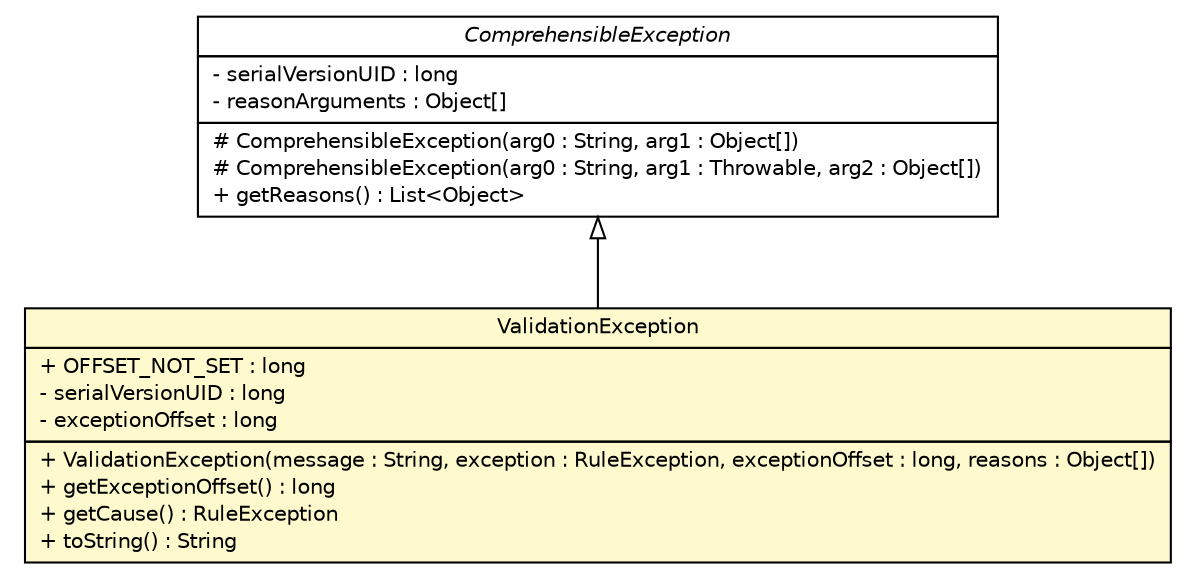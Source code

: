 #!/usr/local/bin/dot
#
# Class diagram 
# Generated by UMLGraph version R5_6 (http://www.umlgraph.org/)
#

digraph G {
	edge [fontname="Helvetica",fontsize=10,labelfontname="Helvetica",labelfontsize=10];
	node [fontname="Helvetica",fontsize=10,shape=plaintext];
	nodesep=0.25;
	ranksep=0.5;
	// de.hsbremen.tc.tnc.message.exception.ValidationException
	c173676 [label=<<table title="de.hsbremen.tc.tnc.message.exception.ValidationException" border="0" cellborder="1" cellspacing="0" cellpadding="2" port="p" bgcolor="lemonChiffon" href="./ValidationException.html">
		<tr><td><table border="0" cellspacing="0" cellpadding="1">
<tr><td align="center" balign="center"> ValidationException </td></tr>
		</table></td></tr>
		<tr><td><table border="0" cellspacing="0" cellpadding="1">
<tr><td align="left" balign="left"> + OFFSET_NOT_SET : long </td></tr>
<tr><td align="left" balign="left"> - serialVersionUID : long </td></tr>
<tr><td align="left" balign="left"> - exceptionOffset : long </td></tr>
		</table></td></tr>
		<tr><td><table border="0" cellspacing="0" cellpadding="1">
<tr><td align="left" balign="left"> + ValidationException(message : String, exception : RuleException, exceptionOffset : long, reasons : Object[]) </td></tr>
<tr><td align="left" balign="left"> + getExceptionOffset() : long </td></tr>
<tr><td align="left" balign="left"> + getCause() : RuleException </td></tr>
<tr><td align="left" balign="left"> + toString() : String </td></tr>
		</table></td></tr>
		</table>>, URL="./ValidationException.html", fontname="Helvetica", fontcolor="black", fontsize=10.0];
	//de.hsbremen.tc.tnc.message.exception.ValidationException extends de.hsbremen.tc.tnc.exception.ComprehensibleException
	c174038:p -> c173676:p [dir=back,arrowtail=empty];
	// de.hsbremen.tc.tnc.exception.ComprehensibleException
	c174038 [label=<<table title="de.hsbremen.tc.tnc.exception.ComprehensibleException" border="0" cellborder="1" cellspacing="0" cellpadding="2" port="p" href="http://java.sun.com/j2se/1.4.2/docs/api/de/hsbremen/tc/tnc/exception/ComprehensibleException.html">
		<tr><td><table border="0" cellspacing="0" cellpadding="1">
<tr><td align="center" balign="center"><font face="Helvetica-Oblique"> ComprehensibleException </font></td></tr>
		</table></td></tr>
		<tr><td><table border="0" cellspacing="0" cellpadding="1">
<tr><td align="left" balign="left"> - serialVersionUID : long </td></tr>
<tr><td align="left" balign="left"> - reasonArguments : Object[] </td></tr>
		</table></td></tr>
		<tr><td><table border="0" cellspacing="0" cellpadding="1">
<tr><td align="left" balign="left"> # ComprehensibleException(arg0 : String, arg1 : Object[]) </td></tr>
<tr><td align="left" balign="left"> # ComprehensibleException(arg0 : String, arg1 : Throwable, arg2 : Object[]) </td></tr>
<tr><td align="left" balign="left"> + getReasons() : List&lt;Object&gt; </td></tr>
		</table></td></tr>
		</table>>, URL="http://java.sun.com/j2se/1.4.2/docs/api/de/hsbremen/tc/tnc/exception/ComprehensibleException.html", fontname="Helvetica", fontcolor="black", fontsize=10.0];
}

